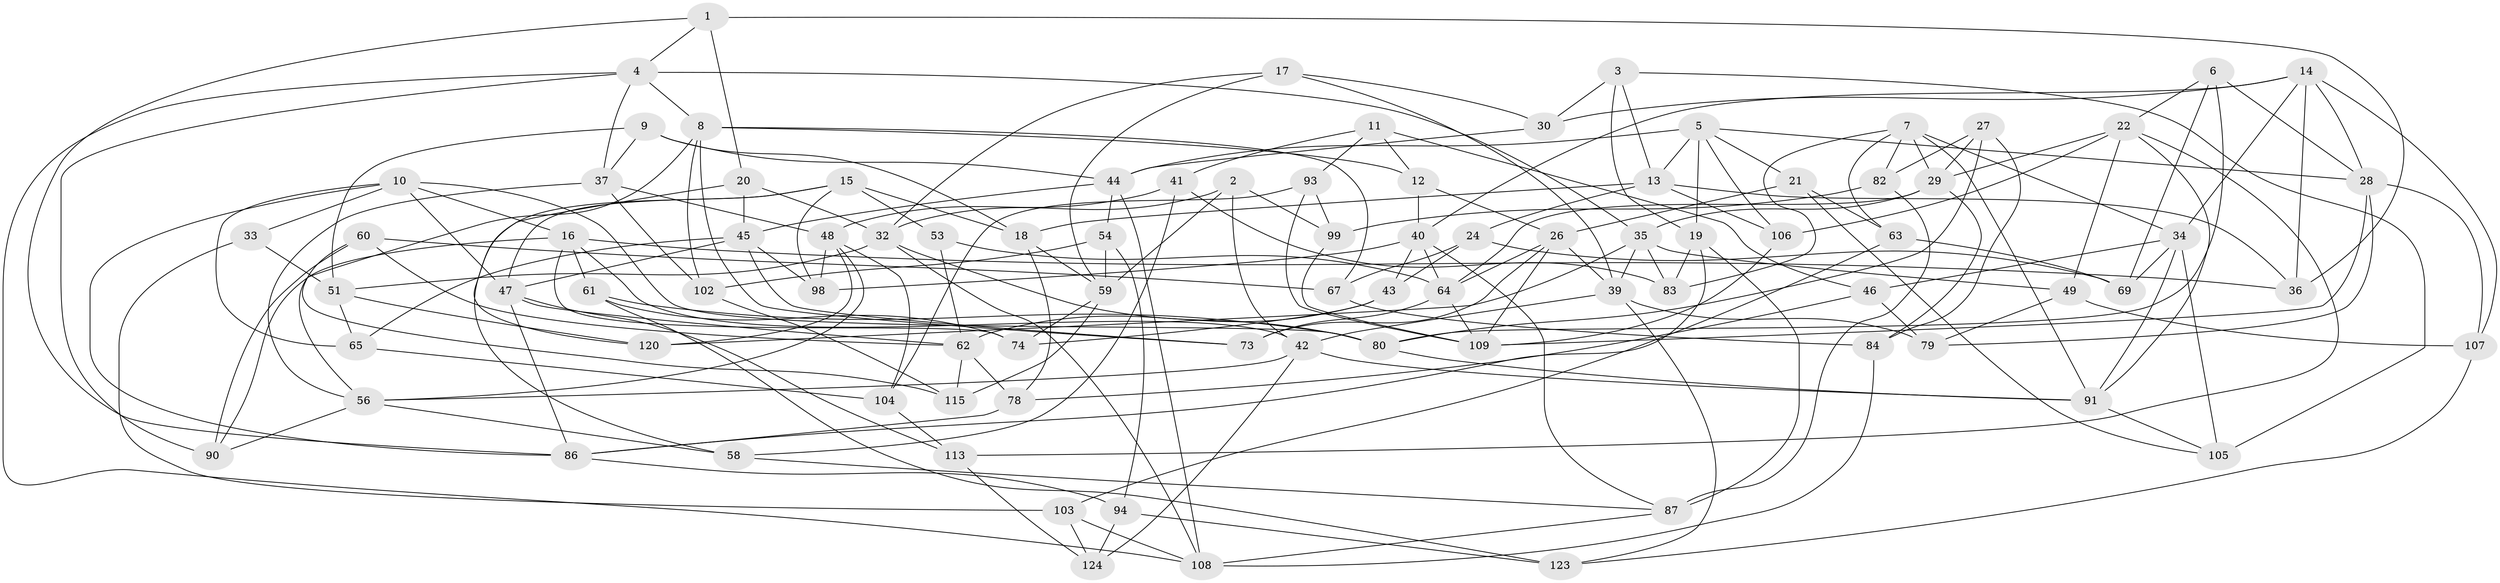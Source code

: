 // Generated by graph-tools (version 1.1) at 2025/52/02/27/25 19:52:27]
// undirected, 88 vertices, 209 edges
graph export_dot {
graph [start="1"]
  node [color=gray90,style=filled];
  1;
  2;
  3;
  4 [super="+92"];
  5 [super="+118"];
  6;
  7 [super="+23"];
  8 [super="+110"];
  9 [super="+95"];
  10 [super="+31"];
  11;
  12;
  13 [super="+52"];
  14 [super="+121"];
  15 [super="+75"];
  16 [super="+122"];
  17;
  18 [super="+25"];
  19 [super="+72"];
  20;
  21;
  22 [super="+38"];
  24;
  26 [super="+100"];
  27;
  28 [super="+55"];
  29 [super="+77"];
  30;
  32 [super="+57"];
  33;
  34 [super="+125"];
  35 [super="+50"];
  36;
  37 [super="+68"];
  39 [super="+76"];
  40 [super="+71"];
  41;
  42 [super="+116"];
  43;
  44 [super="+70"];
  45 [super="+88"];
  46;
  47 [super="+101"];
  48 [super="+112"];
  49;
  51 [super="+85"];
  53;
  54;
  56 [super="+66"];
  58;
  59 [super="+114"];
  60;
  61;
  62 [super="+119"];
  63;
  64 [super="+96"];
  65;
  67;
  69;
  73;
  74;
  78;
  79;
  80 [super="+81"];
  82;
  83;
  84;
  86 [super="+89"];
  87 [super="+97"];
  90;
  91 [super="+111"];
  93;
  94;
  98;
  99;
  102;
  103;
  104;
  105;
  106;
  107;
  108 [super="+126"];
  109 [super="+117"];
  113;
  115;
  120;
  123;
  124;
  1 -- 36;
  1 -- 20;
  1 -- 4;
  1 -- 86;
  2 -- 99;
  2 -- 32;
  2 -- 42;
  2 -- 59;
  3 -- 30;
  3 -- 105;
  3 -- 13;
  3 -- 19;
  4 -- 8;
  4 -- 108;
  4 -- 35;
  4 -- 90;
  4 -- 37;
  5 -- 106;
  5 -- 19;
  5 -- 21;
  5 -- 13;
  5 -- 44;
  5 -- 28;
  6 -- 69;
  6 -- 80;
  6 -- 22;
  6 -- 28;
  7 -- 29;
  7 -- 82;
  7 -- 83;
  7 -- 91;
  7 -- 63;
  7 -- 34;
  8 -- 73;
  8 -- 67;
  8 -- 12;
  8 -- 102;
  8 -- 56;
  9 -- 18 [weight=2];
  9 -- 37 [weight=2];
  9 -- 44;
  9 -- 51;
  10 -- 33;
  10 -- 80;
  10 -- 16;
  10 -- 65;
  10 -- 86;
  10 -- 47;
  11 -- 46;
  11 -- 93;
  11 -- 12;
  11 -- 41;
  12 -- 40;
  12 -- 26;
  13 -- 36;
  13 -- 24;
  13 -- 106;
  13 -- 18;
  14 -- 36;
  14 -- 30;
  14 -- 40;
  14 -- 107;
  14 -- 28;
  14 -- 34;
  15 -- 18;
  15 -- 53 [weight=2];
  15 -- 98;
  15 -- 58;
  15 -- 47;
  16 -- 42;
  16 -- 74;
  16 -- 90;
  16 -- 36;
  16 -- 61;
  17 -- 30;
  17 -- 32;
  17 -- 59;
  17 -- 39;
  18 -- 59;
  18 -- 78;
  19 -- 83;
  19 -- 87 [weight=2];
  19 -- 86;
  20 -- 120;
  20 -- 45;
  20 -- 32;
  21 -- 105;
  21 -- 63;
  21 -- 26;
  22 -- 49;
  22 -- 29;
  22 -- 91;
  22 -- 113;
  22 -- 106;
  24 -- 67;
  24 -- 69;
  24 -- 43;
  26 -- 73;
  26 -- 64;
  26 -- 109;
  26 -- 39;
  27 -- 82;
  27 -- 29;
  27 -- 84;
  27 -- 80;
  28 -- 79;
  28 -- 107;
  28 -- 109;
  29 -- 64;
  29 -- 84;
  29 -- 35;
  30 -- 44;
  32 -- 108;
  32 -- 80;
  32 -- 51;
  33 -- 103;
  33 -- 51 [weight=2];
  34 -- 69;
  34 -- 46;
  34 -- 105;
  34 -- 91;
  35 -- 83;
  35 -- 49;
  35 -- 120;
  35 -- 39;
  37 -- 102;
  37 -- 48;
  37 -- 56;
  39 -- 123;
  39 -- 79;
  39 -- 42;
  40 -- 64;
  40 -- 98;
  40 -- 43;
  40 -- 87;
  41 -- 83;
  41 -- 58;
  41 -- 48;
  42 -- 56;
  42 -- 91;
  42 -- 124;
  43 -- 62;
  43 -- 74;
  44 -- 54;
  44 -- 45;
  44 -- 108;
  45 -- 98;
  45 -- 65;
  45 -- 73;
  45 -- 47;
  46 -- 79;
  46 -- 78;
  47 -- 113;
  47 -- 86;
  47 -- 62;
  48 -- 120;
  48 -- 56;
  48 -- 98;
  48 -- 104;
  49 -- 79;
  49 -- 107;
  51 -- 65;
  51 -- 120;
  53 -- 64;
  53 -- 62;
  54 -- 102;
  54 -- 94;
  54 -- 59;
  56 -- 58;
  56 -- 90;
  58 -- 87;
  59 -- 115;
  59 -- 74;
  60 -- 67;
  60 -- 115;
  60 -- 90;
  60 -- 62;
  61 -- 74;
  61 -- 80;
  61 -- 123;
  62 -- 115;
  62 -- 78;
  63 -- 69;
  63 -- 103;
  64 -- 73;
  64 -- 109;
  65 -- 104;
  67 -- 84;
  78 -- 86;
  80 -- 91;
  82 -- 99;
  82 -- 87;
  84 -- 108;
  86 -- 94;
  87 -- 108;
  91 -- 105;
  93 -- 104;
  93 -- 99;
  93 -- 109;
  94 -- 123;
  94 -- 124;
  99 -- 109;
  102 -- 115;
  103 -- 124;
  103 -- 108;
  104 -- 113;
  106 -- 109;
  107 -- 123;
  113 -- 124;
}
